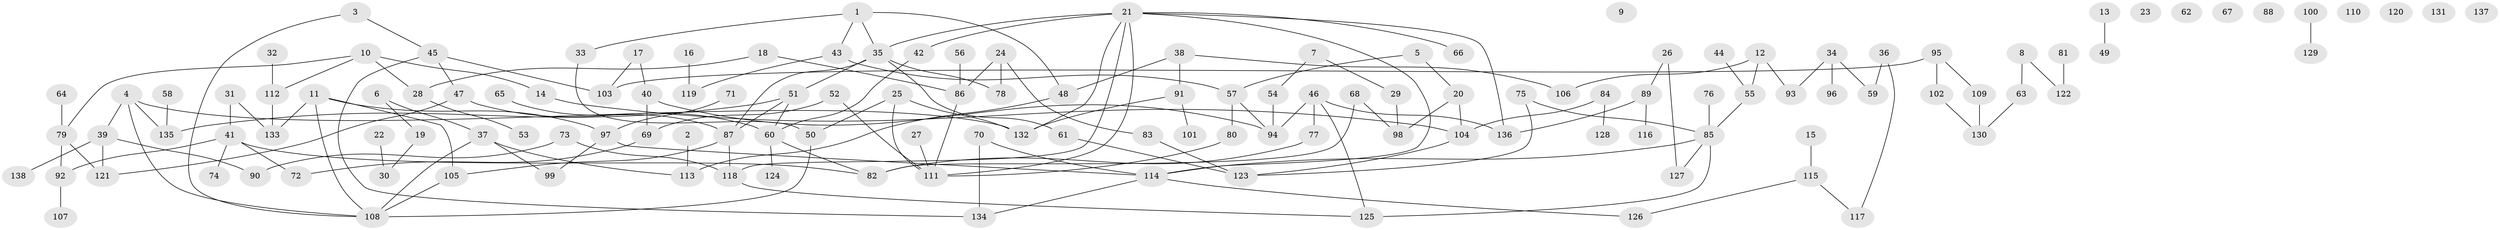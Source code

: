 // Generated by graph-tools (version 1.1) at 2025/00/03/09/25 03:00:42]
// undirected, 138 vertices, 167 edges
graph export_dot {
graph [start="1"]
  node [color=gray90,style=filled];
  1;
  2;
  3;
  4;
  5;
  6;
  7;
  8;
  9;
  10;
  11;
  12;
  13;
  14;
  15;
  16;
  17;
  18;
  19;
  20;
  21;
  22;
  23;
  24;
  25;
  26;
  27;
  28;
  29;
  30;
  31;
  32;
  33;
  34;
  35;
  36;
  37;
  38;
  39;
  40;
  41;
  42;
  43;
  44;
  45;
  46;
  47;
  48;
  49;
  50;
  51;
  52;
  53;
  54;
  55;
  56;
  57;
  58;
  59;
  60;
  61;
  62;
  63;
  64;
  65;
  66;
  67;
  68;
  69;
  70;
  71;
  72;
  73;
  74;
  75;
  76;
  77;
  78;
  79;
  80;
  81;
  82;
  83;
  84;
  85;
  86;
  87;
  88;
  89;
  90;
  91;
  92;
  93;
  94;
  95;
  96;
  97;
  98;
  99;
  100;
  101;
  102;
  103;
  104;
  105;
  106;
  107;
  108;
  109;
  110;
  111;
  112;
  113;
  114;
  115;
  116;
  117;
  118;
  119;
  120;
  121;
  122;
  123;
  124;
  125;
  126;
  127;
  128;
  129;
  130;
  131;
  132;
  133;
  134;
  135;
  136;
  137;
  138;
  1 -- 33;
  1 -- 35;
  1 -- 43;
  1 -- 48;
  2 -- 113;
  3 -- 45;
  3 -- 108;
  4 -- 39;
  4 -- 108;
  4 -- 132;
  4 -- 135;
  5 -- 20;
  5 -- 57;
  6 -- 19;
  6 -- 37;
  7 -- 29;
  7 -- 54;
  8 -- 63;
  8 -- 122;
  10 -- 14;
  10 -- 28;
  10 -- 79;
  10 -- 112;
  11 -- 97;
  11 -- 105;
  11 -- 108;
  11 -- 133;
  12 -- 55;
  12 -- 93;
  12 -- 106;
  13 -- 49;
  14 -- 104;
  15 -- 115;
  16 -- 119;
  17 -- 40;
  17 -- 103;
  18 -- 28;
  18 -- 86;
  19 -- 30;
  20 -- 98;
  20 -- 104;
  21 -- 35;
  21 -- 42;
  21 -- 66;
  21 -- 111;
  21 -- 114;
  21 -- 118;
  21 -- 132;
  21 -- 136;
  22 -- 30;
  24 -- 78;
  24 -- 83;
  24 -- 86;
  25 -- 50;
  25 -- 111;
  25 -- 132;
  26 -- 89;
  26 -- 127;
  27 -- 111;
  28 -- 53;
  29 -- 98;
  31 -- 41;
  31 -- 133;
  32 -- 112;
  33 -- 50;
  34 -- 59;
  34 -- 93;
  34 -- 96;
  35 -- 51;
  35 -- 61;
  35 -- 78;
  35 -- 87;
  36 -- 59;
  36 -- 117;
  37 -- 99;
  37 -- 108;
  37 -- 113;
  38 -- 48;
  38 -- 91;
  38 -- 106;
  39 -- 90;
  39 -- 121;
  39 -- 138;
  40 -- 69;
  40 -- 94;
  41 -- 72;
  41 -- 74;
  41 -- 82;
  41 -- 92;
  42 -- 60;
  43 -- 57;
  43 -- 119;
  44 -- 55;
  45 -- 47;
  45 -- 103;
  45 -- 134;
  46 -- 77;
  46 -- 94;
  46 -- 125;
  46 -- 136;
  47 -- 60;
  47 -- 121;
  48 -- 113;
  50 -- 108;
  51 -- 60;
  51 -- 87;
  51 -- 135;
  52 -- 69;
  52 -- 111;
  54 -- 94;
  55 -- 85;
  56 -- 86;
  57 -- 80;
  57 -- 94;
  58 -- 135;
  60 -- 82;
  60 -- 124;
  61 -- 123;
  63 -- 130;
  64 -- 79;
  65 -- 87;
  68 -- 82;
  68 -- 98;
  69 -- 72;
  70 -- 114;
  70 -- 134;
  71 -- 97;
  73 -- 90;
  73 -- 118;
  75 -- 85;
  75 -- 123;
  76 -- 85;
  77 -- 82;
  79 -- 92;
  79 -- 121;
  80 -- 111;
  81 -- 122;
  83 -- 123;
  84 -- 104;
  84 -- 128;
  85 -- 114;
  85 -- 125;
  85 -- 127;
  86 -- 111;
  87 -- 105;
  87 -- 118;
  89 -- 116;
  89 -- 136;
  91 -- 101;
  91 -- 132;
  92 -- 107;
  95 -- 102;
  95 -- 103;
  95 -- 109;
  97 -- 99;
  97 -- 114;
  100 -- 129;
  102 -- 130;
  104 -- 123;
  105 -- 108;
  109 -- 130;
  112 -- 133;
  114 -- 126;
  114 -- 134;
  115 -- 117;
  115 -- 126;
  118 -- 125;
}
